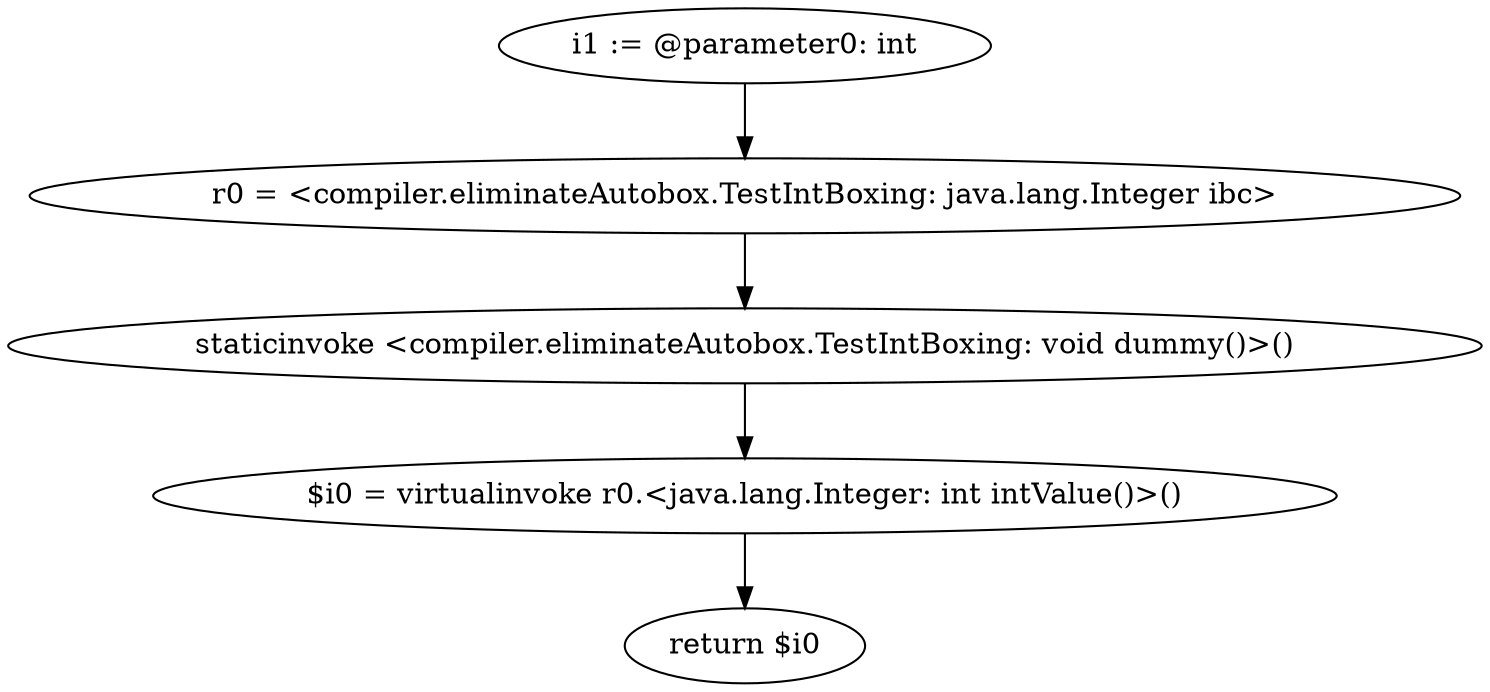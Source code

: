 digraph "unitGraph" {
    "i1 := @parameter0: int"
    "r0 = <compiler.eliminateAutobox.TestIntBoxing: java.lang.Integer ibc>"
    "staticinvoke <compiler.eliminateAutobox.TestIntBoxing: void dummy()>()"
    "$i0 = virtualinvoke r0.<java.lang.Integer: int intValue()>()"
    "return $i0"
    "i1 := @parameter0: int"->"r0 = <compiler.eliminateAutobox.TestIntBoxing: java.lang.Integer ibc>";
    "r0 = <compiler.eliminateAutobox.TestIntBoxing: java.lang.Integer ibc>"->"staticinvoke <compiler.eliminateAutobox.TestIntBoxing: void dummy()>()";
    "staticinvoke <compiler.eliminateAutobox.TestIntBoxing: void dummy()>()"->"$i0 = virtualinvoke r0.<java.lang.Integer: int intValue()>()";
    "$i0 = virtualinvoke r0.<java.lang.Integer: int intValue()>()"->"return $i0";
}
